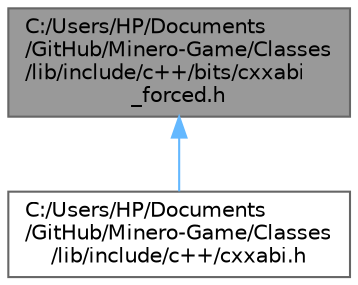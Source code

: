 digraph "C:/Users/HP/Documents/GitHub/Minero-Game/Classes/lib/include/c++/bits/cxxabi_forced.h"
{
 // LATEX_PDF_SIZE
  bgcolor="transparent";
  edge [fontname=Helvetica,fontsize=10,labelfontname=Helvetica,labelfontsize=10];
  node [fontname=Helvetica,fontsize=10,shape=box,height=0.2,width=0.4];
  Node1 [id="Node000001",label="C:/Users/HP/Documents\l/GitHub/Minero-Game/Classes\l/lib/include/c++/bits/cxxabi\l_forced.h",height=0.2,width=0.4,color="gray40", fillcolor="grey60", style="filled", fontcolor="black",tooltip=" "];
  Node1 -> Node2 [id="edge1_Node000001_Node000002",dir="back",color="steelblue1",style="solid",tooltip=" "];
  Node2 [id="Node000002",label="C:/Users/HP/Documents\l/GitHub/Minero-Game/Classes\l/lib/include/c++/cxxabi.h",height=0.2,width=0.4,color="grey40", fillcolor="white", style="filled",URL="$_classes_2lib_2include_2c_09_09_2cxxabi_8h.html",tooltip=" "];
}
